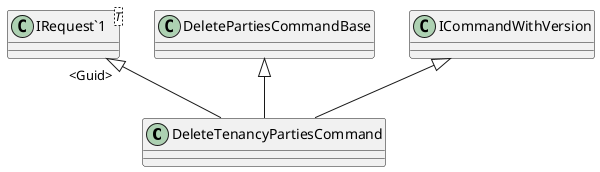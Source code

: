 @startuml
class DeleteTenancyPartiesCommand {
}
class "IRequest`1"<T> {
}
DeletePartiesCommandBase <|-- DeleteTenancyPartiesCommand
"IRequest`1" "<Guid>" <|-- DeleteTenancyPartiesCommand
ICommandWithVersion <|-- DeleteTenancyPartiesCommand
@enduml
